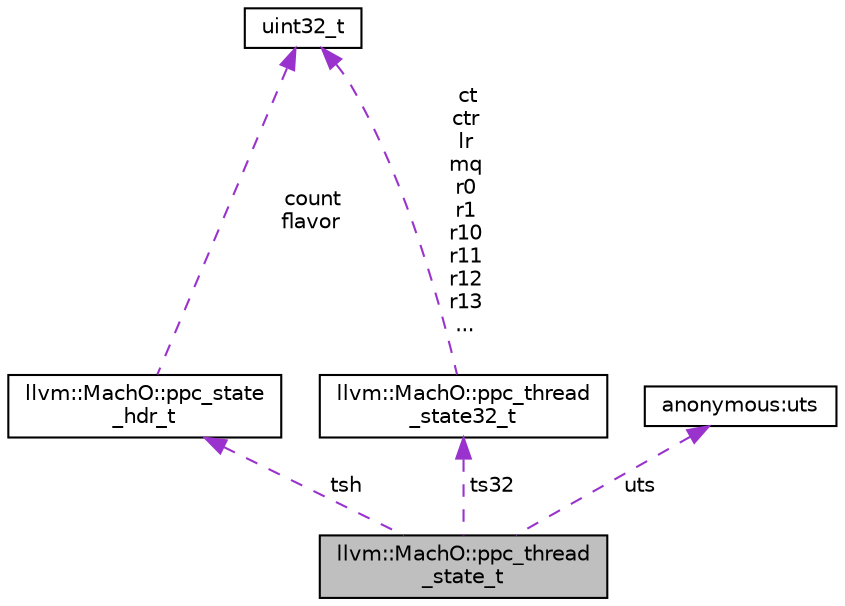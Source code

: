 digraph "llvm::MachO::ppc_thread_state_t"
{
 // LATEX_PDF_SIZE
  bgcolor="transparent";
  edge [fontname="Helvetica",fontsize="10",labelfontname="Helvetica",labelfontsize="10"];
  node [fontname="Helvetica",fontsize="10",shape="box"];
  Node1 [label="llvm::MachO::ppc_thread\l_state_t",height=0.2,width=0.4,color="black", fillcolor="grey75", style="filled", fontcolor="black",tooltip=" "];
  Node2 -> Node1 [dir="back",color="darkorchid3",fontsize="10",style="dashed",label=" tsh" ,fontname="Helvetica"];
  Node2 [label="llvm::MachO::ppc_state\l_hdr_t",height=0.2,width=0.4,color="black",URL="$structllvm_1_1MachO_1_1ppc__state__hdr__t.html",tooltip=" "];
  Node3 -> Node2 [dir="back",color="darkorchid3",fontsize="10",style="dashed",label=" count\nflavor" ,fontname="Helvetica"];
  Node3 [label="uint32_t",height=0.2,width=0.4,color="black",URL="$classuint32__t.html",tooltip=" "];
  Node4 -> Node1 [dir="back",color="darkorchid3",fontsize="10",style="dashed",label=" ts32" ,fontname="Helvetica"];
  Node4 [label="llvm::MachO::ppc_thread\l_state32_t",height=0.2,width=0.4,color="black",URL="$structllvm_1_1MachO_1_1ppc__thread__state32__t.html",tooltip=" "];
  Node3 -> Node4 [dir="back",color="darkorchid3",fontsize="10",style="dashed",label=" ct\nctr\nlr\nmq\nr0\nr1\nr10\nr11\nr12\nr13\n..." ,fontname="Helvetica"];
  Node5 -> Node1 [dir="back",color="darkorchid3",fontsize="10",style="dashed",label=" uts" ,fontname="Helvetica"];
  Node5 [label="anonymous:uts",height=0.2,width=0.4,color="black",tooltip=" "];
}
